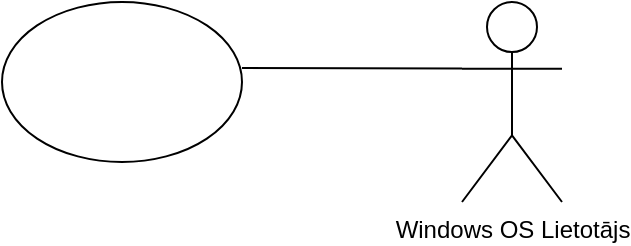 <mxfile version="24.4.13" type="device">
  <diagram name="Page-1" id="a171CX3XpwOMLCdMyCnU">
    <mxGraphModel dx="1393" dy="766" grid="1" gridSize="10" guides="1" tooltips="1" connect="1" arrows="1" fold="1" page="1" pageScale="1" pageWidth="850" pageHeight="1100" math="0" shadow="0">
      <root>
        <mxCell id="0" />
        <mxCell id="1" parent="0" />
        <mxCell id="qlkO8T2Iehwht-IWnlWU-1" value="Windows OS Lietotājs" style="shape=umlActor;verticalLabelPosition=bottom;verticalAlign=top;html=1;outlineConnect=0;" vertex="1" parent="1">
          <mxGeometry x="690" y="300" width="50" height="100" as="geometry" />
        </mxCell>
        <mxCell id="qlkO8T2Iehwht-IWnlWU-3" value="" style="endArrow=none;html=1;rounded=0;entryX=0;entryY=0.333;entryDx=0;entryDy=0;entryPerimeter=0;" edge="1" parent="1" target="qlkO8T2Iehwht-IWnlWU-1">
          <mxGeometry width="50" height="50" relative="1" as="geometry">
            <mxPoint x="580" y="333" as="sourcePoint" />
            <mxPoint x="660" y="340" as="targetPoint" />
          </mxGeometry>
        </mxCell>
        <mxCell id="qlkO8T2Iehwht-IWnlWU-4" value="" style="ellipse;whiteSpace=wrap;html=1;fontFamily=Helvetica;fontSize=11;fontColor=default;labelBackgroundColor=default;" vertex="1" parent="1">
          <mxGeometry x="460" y="300" width="120" height="80" as="geometry" />
        </mxCell>
      </root>
    </mxGraphModel>
  </diagram>
</mxfile>
